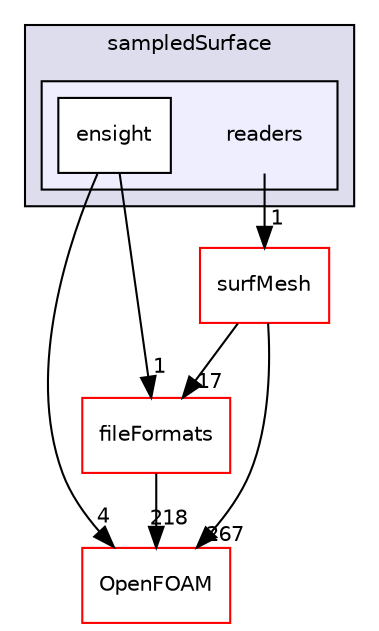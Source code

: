 digraph "src/sampling/sampledSurface/readers" {
  bgcolor=transparent;
  compound=true
  node [ fontsize="10", fontname="Helvetica"];
  edge [ labelfontsize="10", labelfontname="Helvetica"];
  subgraph clusterdir_daf57321dd7c30092fd489dbb1aa8219 {
    graph [ bgcolor="#ddddee", pencolor="black", label="sampledSurface" fontname="Helvetica", fontsize="10", URL="dir_daf57321dd7c30092fd489dbb1aa8219.html"]
  subgraph clusterdir_009c096f8f766051ddac71e8b4399275 {
    graph [ bgcolor="#eeeeff", pencolor="black", label="" URL="dir_009c096f8f766051ddac71e8b4399275.html"];
    dir_009c096f8f766051ddac71e8b4399275 [shape=plaintext label="readers"];
    dir_35389a0e7cb8f02c89a0305c6390260f [shape=box label="ensight" color="black" fillcolor="white" style="filled" URL="dir_35389a0e7cb8f02c89a0305c6390260f.html"];
  }
  }
  dir_0a88fe22feb23ce5f078a04a1df67721 [shape=box label="surfMesh" color="red" URL="dir_0a88fe22feb23ce5f078a04a1df67721.html"];
  dir_b05602f37bb521a7142c0a3e200b5f35 [shape=box label="fileFormats" color="red" URL="dir_b05602f37bb521a7142c0a3e200b5f35.html"];
  dir_c5473ff19b20e6ec4dfe5c310b3778a8 [shape=box label="OpenFOAM" color="red" URL="dir_c5473ff19b20e6ec4dfe5c310b3778a8.html"];
  dir_0a88fe22feb23ce5f078a04a1df67721->dir_b05602f37bb521a7142c0a3e200b5f35 [headlabel="17", labeldistance=1.5 headhref="dir_003623_000682.html"];
  dir_0a88fe22feb23ce5f078a04a1df67721->dir_c5473ff19b20e6ec4dfe5c310b3778a8 [headlabel="267", labeldistance=1.5 headhref="dir_003623_002151.html"];
  dir_b05602f37bb521a7142c0a3e200b5f35->dir_c5473ff19b20e6ec4dfe5c310b3778a8 [headlabel="218", labeldistance=1.5 headhref="dir_000682_002151.html"];
  dir_009c096f8f766051ddac71e8b4399275->dir_0a88fe22feb23ce5f078a04a1df67721 [headlabel="1", labeldistance=1.5 headhref="dir_003581_003623.html"];
  dir_35389a0e7cb8f02c89a0305c6390260f->dir_b05602f37bb521a7142c0a3e200b5f35 [headlabel="1", labeldistance=1.5 headhref="dir_003582_000682.html"];
  dir_35389a0e7cb8f02c89a0305c6390260f->dir_c5473ff19b20e6ec4dfe5c310b3778a8 [headlabel="4", labeldistance=1.5 headhref="dir_003582_002151.html"];
}
